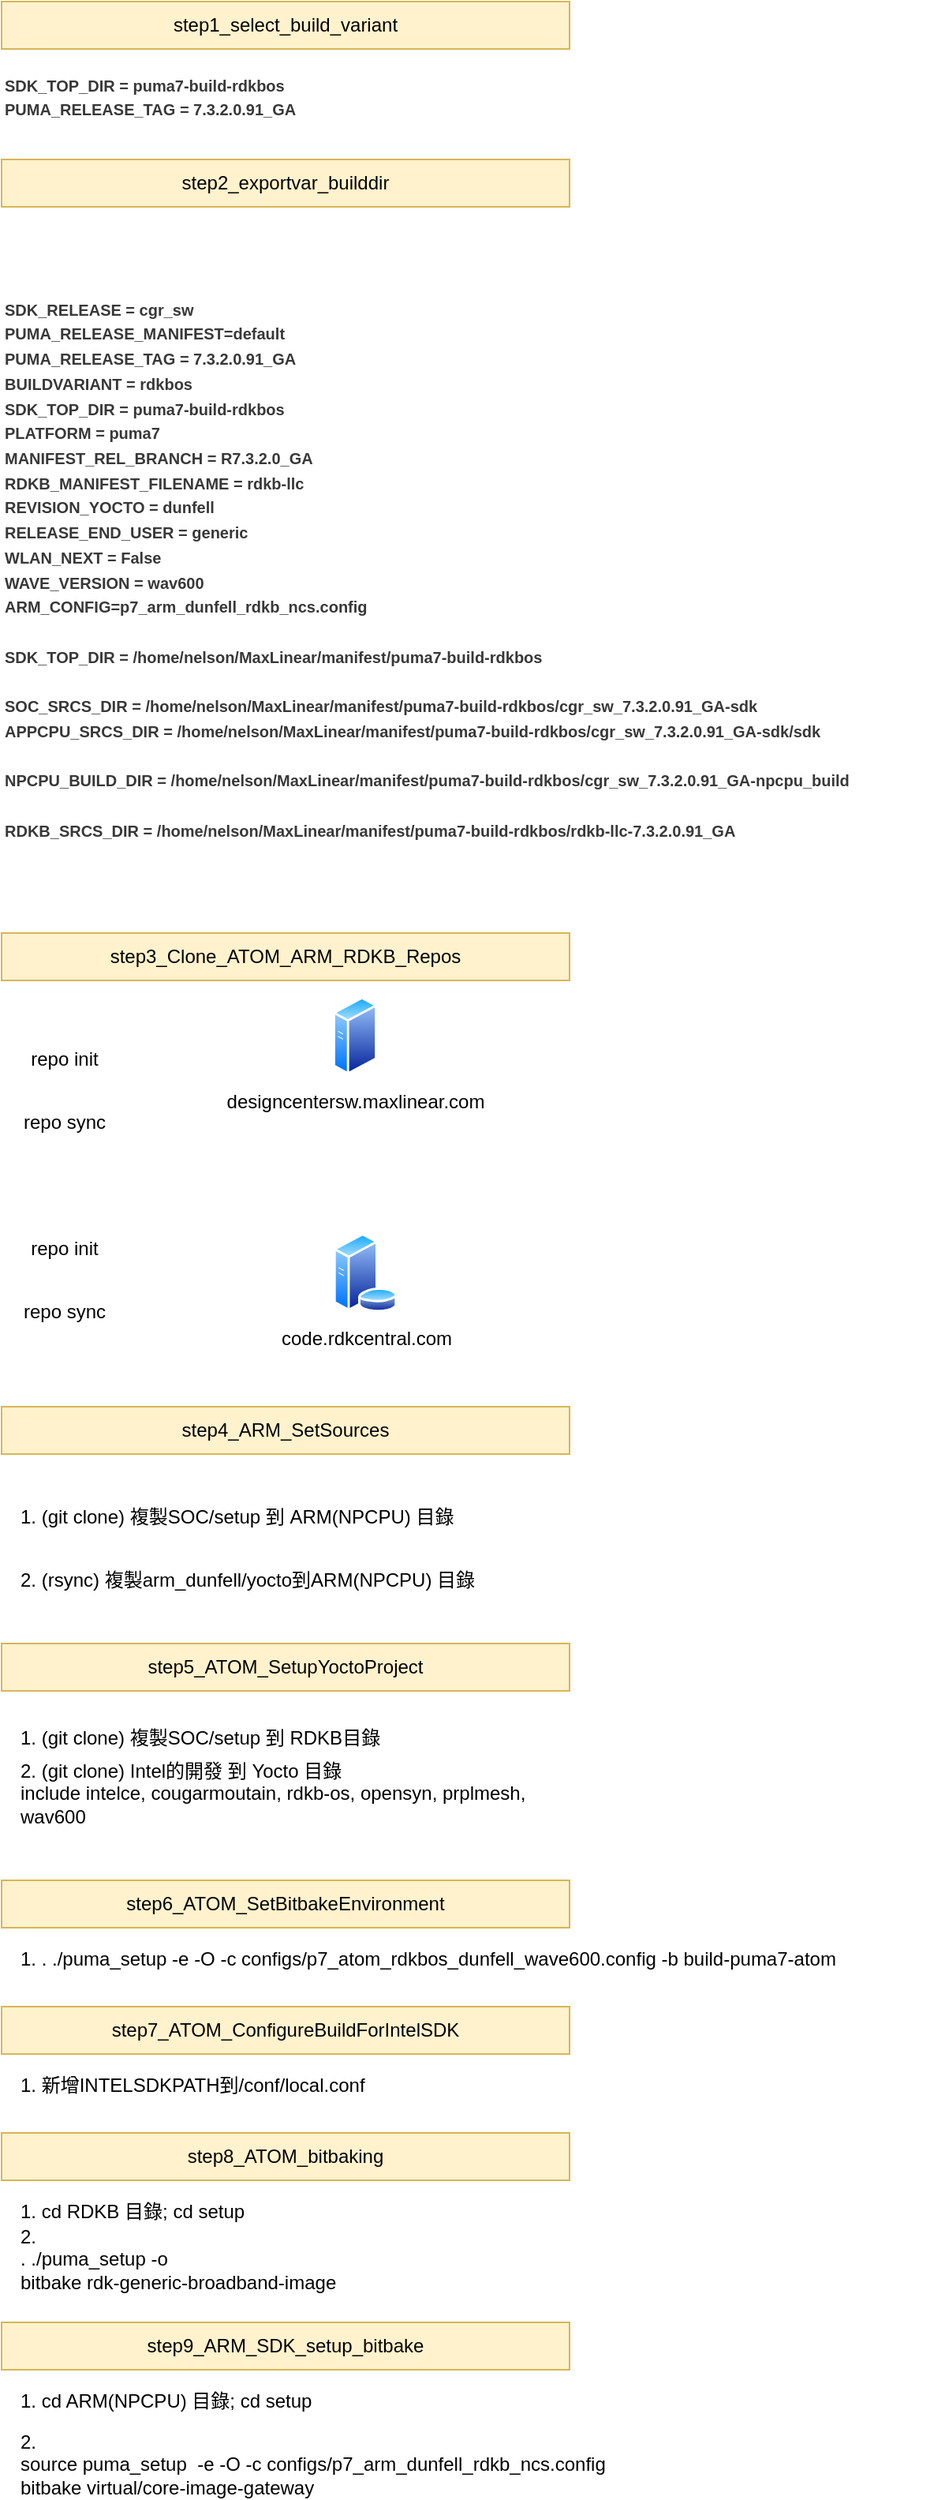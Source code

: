 <mxfile version="13.5.1" type="device"><diagram id="iJaoiErUEK4UDEQ0T1wG" name="Page-1"><mxGraphModel dx="709" dy="738" grid="1" gridSize="10" guides="1" tooltips="1" connect="1" arrows="1" fold="1" page="1" pageScale="1" pageWidth="827" pageHeight="1169" math="0" shadow="0"><root><mxCell id="0"/><mxCell id="1" parent="0"/><mxCell id="9vyPliycO6k2DZLp_pK8-3" value="designcentersw.maxlinear.com" style="aspect=fixed;perimeter=ellipsePerimeter;html=1;align=center;shadow=0;dashed=0;spacingTop=3;image;image=img/lib/active_directory/generic_server.svg;" vertex="1" parent="1"><mxGeometry x="210" y="640" width="28.0" height="50" as="geometry"/></mxCell><mxCell id="9vyPliycO6k2DZLp_pK8-4" value="repo init" style="text;html=1;strokeColor=none;fillColor=none;align=center;verticalAlign=middle;whiteSpace=wrap;rounded=0;" vertex="1" parent="1"><mxGeometry y="670" width="80" height="20" as="geometry"/></mxCell><mxCell id="9vyPliycO6k2DZLp_pK8-5" value="repo sync" style="text;html=1;strokeColor=none;fillColor=none;align=center;verticalAlign=middle;whiteSpace=wrap;rounded=0;" vertex="1" parent="1"><mxGeometry y="710" width="80" height="20" as="geometry"/></mxCell><mxCell id="9vyPliycO6k2DZLp_pK8-6" value="repo init" style="text;html=1;strokeColor=none;fillColor=none;align=center;verticalAlign=middle;whiteSpace=wrap;rounded=0;" vertex="1" parent="1"><mxGeometry y="790" width="80" height="20" as="geometry"/></mxCell><mxCell id="9vyPliycO6k2DZLp_pK8-7" value="repo sync" style="text;html=1;strokeColor=none;fillColor=none;align=center;verticalAlign=middle;whiteSpace=wrap;rounded=0;" vertex="1" parent="1"><mxGeometry y="830" width="80" height="20" as="geometry"/></mxCell><mxCell id="9vyPliycO6k2DZLp_pK8-8" value="step3_Clone_ATOM_ARM_RDKB_Repos" style="rounded=0;whiteSpace=wrap;html=1;fillColor=#fff2cc;strokeColor=#d6b656;align=center;" vertex="1" parent="1"><mxGeometry y="600" width="360" height="30" as="geometry"/></mxCell><mxCell id="9vyPliycO6k2DZLp_pK8-9" value="step1_select_build_variant" style="rounded=0;whiteSpace=wrap;html=1;fillColor=#fff2cc;strokeColor=#d6b656;align=center;" vertex="1" parent="1"><mxGeometry y="10" width="360" height="30" as="geometry"/></mxCell><mxCell id="9vyPliycO6k2DZLp_pK8-10" value="step2_exportvar_builddir" style="rounded=0;whiteSpace=wrap;html=1;fillColor=#fff2cc;strokeColor=#d6b656;align=center;" vertex="1" parent="1"><mxGeometry y="110" width="360" height="30" as="geometry"/></mxCell><mxCell id="9vyPliycO6k2DZLp_pK8-11" value="code.rdkcentral.com" style="aspect=fixed;perimeter=ellipsePerimeter;html=1;align=center;shadow=0;dashed=0;spacingTop=3;image;image=img/lib/active_directory/database_server.svg;" vertex="1" parent="1"><mxGeometry x="210" y="790" width="41" height="50" as="geometry"/></mxCell><mxCell id="9vyPliycO6k2DZLp_pK8-12" value="&lt;font style=&quot;font-size: 10px&quot;&gt;&lt;b&gt;&lt;span style=&quot;color: rgb(56 , 56 , 56) ; font-family: , &amp;#34;blinkmacsystemfont&amp;#34; , &amp;#34;segoe ui&amp;#34; , &amp;#34;roboto&amp;#34; , &amp;#34;oxygen&amp;#34; , &amp;#34;ubuntu&amp;#34; , &amp;#34;cantarell&amp;#34; , &amp;#34;fira sans&amp;#34; , &amp;#34;droid sans&amp;#34; , &amp;#34;helvetica neue&amp;#34; , sans-serif&quot;&gt;&lt;font&gt;SDK_TOP_DIR =&amp;nbsp;puma7-build-rdkbos&lt;br&gt;&lt;/font&gt;&lt;/span&gt;&lt;span style=&quot;color: rgb(56 , 56 , 56) ; font-family: , &amp;#34;blinkmacsystemfont&amp;#34; , &amp;#34;segoe ui&amp;#34; , &amp;#34;roboto&amp;#34; , &amp;#34;oxygen&amp;#34; , &amp;#34;ubuntu&amp;#34; , &amp;#34;cantarell&amp;#34; , &amp;#34;fira sans&amp;#34; , &amp;#34;droid sans&amp;#34; , &amp;#34;helvetica neue&amp;#34; , sans-serif&quot;&gt;PUMA_RELEASE_TAG =&amp;nbsp;7.3.2.0.91_GA&lt;/span&gt;&lt;/b&gt;&lt;/font&gt;&lt;span style=&quot;color: rgb(56 , 56 , 56) ; font-family: , &amp;#34;blinkmacsystemfont&amp;#34; , &amp;#34;segoe ui&amp;#34; , &amp;#34;roboto&amp;#34; , &amp;#34;oxygen&amp;#34; , &amp;#34;ubuntu&amp;#34; , &amp;#34;cantarell&amp;#34; , &amp;#34;fira sans&amp;#34; , &amp;#34;droid sans&amp;#34; , &amp;#34;helvetica neue&amp;#34; , sans-serif&quot;&gt;&lt;font style=&quot;font-size: 10px&quot;&gt;&lt;br&gt;&lt;/font&gt;&lt;/span&gt;" style="text;html=1;strokeColor=none;fillColor=none;align=left;verticalAlign=middle;whiteSpace=wrap;rounded=0;" vertex="1" parent="1"><mxGeometry y="60" width="360" height="20" as="geometry"/></mxCell><mxCell id="9vyPliycO6k2DZLp_pK8-13" value="&lt;div style=&quot;margin: 0px ; padding: 0px ; border: 0px ; line-height: 1.571em ; color: rgb(56 , 56 , 56) ; font-size: 10px&quot;&gt;&lt;font style=&quot;font-size: 10px&quot;&gt;&lt;b&gt;SDK_RELEASE = cgr_sw&lt;br style=&quot;font-size: 10px&quot;&gt;&lt;/b&gt;&lt;/font&gt;&lt;/div&gt;&lt;div style=&quot;margin: 0px ; padding: 0px ; border: 0px ; line-height: 1.571em ; color: rgb(56 , 56 , 56) ; font-size: 10px&quot;&gt;&lt;font style=&quot;font-size: 10px&quot;&gt;&lt;b&gt;PUMA_RELEASE_MANIFEST=default&lt;br style=&quot;font-size: 10px&quot;&gt;&lt;/b&gt;&lt;/font&gt;&lt;/div&gt;&lt;div style=&quot;margin: 0px ; padding: 0px ; border: 0px ; line-height: 1.571em ; color: rgb(56 , 56 , 56) ; font-size: 10px&quot;&gt;&lt;font style=&quot;font-size: 10px&quot;&gt;&lt;b&gt;PUMA_RELEASE_TAG =&amp;nbsp;7.3.2.0.91_GA&lt;br style=&quot;font-size: 10px&quot;&gt;&lt;/b&gt;&lt;/font&gt;&lt;/div&gt;&lt;div style=&quot;margin: 0px ; padding: 0px ; border: 0px ; line-height: 1.571em ; color: rgb(56 , 56 , 56) ; font-size: 10px&quot;&gt;&lt;font style=&quot;font-size: 10px&quot;&gt;&lt;b&gt;BUILDVARIANT = rdkbos&lt;br style=&quot;font-size: 10px&quot;&gt;&lt;/b&gt;&lt;/font&gt;&lt;/div&gt;&lt;div style=&quot;margin: 0px ; padding: 0px ; border: 0px ; line-height: 1.571em ; color: rgb(56 , 56 , 56) ; font-size: 10px&quot;&gt;&lt;font style=&quot;font-size: 10px&quot;&gt;&lt;b&gt;SDK_TOP_DIR =&amp;nbsp;puma7-build-rdkbos&lt;br style=&quot;font-size: 10px&quot;&gt;&lt;/b&gt;&lt;/font&gt;&lt;/div&gt;&lt;div style=&quot;margin: 0px ; padding: 0px ; border: 0px ; line-height: 1.571em ; color: rgb(56 , 56 , 56) ; font-size: 10px&quot;&gt;&lt;font style=&quot;font-size: 10px&quot;&gt;&lt;b&gt;PLATFORM = puma7&lt;br style=&quot;font-size: 10px&quot;&gt;&lt;/b&gt;&lt;/font&gt;&lt;/div&gt;&lt;div style=&quot;margin: 0px ; padding: 0px ; border: 0px ; line-height: 1.571em ; color: rgb(56 , 56 , 56) ; font-size: 10px&quot;&gt;&lt;font style=&quot;font-size: 10px&quot;&gt;&lt;b&gt;MANIFEST_REL_BRANCH =&amp;nbsp;R7.3.2.0_GA&lt;br style=&quot;font-size: 10px&quot;&gt;&lt;/b&gt;&lt;/font&gt;&lt;/div&gt;&lt;div style=&quot;margin: 0px ; padding: 0px ; border: 0px ; line-height: 1.571em ; color: rgb(56 , 56 , 56) ; font-size: 10px&quot;&gt;&lt;font style=&quot;font-size: 10px&quot;&gt;&lt;b&gt;RDKB_MANIFEST_FILENAME =&amp;nbsp;rdkb-llc&lt;/b&gt;&lt;/font&gt;&lt;/div&gt;&lt;div style=&quot;margin: 0px ; padding: 0px ; border: 0px ; line-height: 1.571em ; color: rgb(56 , 56 , 56) ; font-size: 10px&quot;&gt;&lt;font style=&quot;font-size: 10px&quot;&gt;&lt;b&gt;REVISION_YOCTO = dunfell&lt;br style=&quot;font-size: 10px&quot;&gt;&lt;/b&gt;&lt;/font&gt;&lt;/div&gt;&lt;div style=&quot;margin: 0px ; padding: 0px ; border: 0px ; line-height: 1.571em ; color: rgb(56 , 56 , 56) ; font-size: 10px&quot;&gt;&lt;font style=&quot;font-size: 10px&quot;&gt;&lt;b&gt;RELEASE_END_USER = generic&lt;br style=&quot;font-size: 10px&quot;&gt;&lt;/b&gt;&lt;/font&gt;&lt;/div&gt;&lt;div style=&quot;margin: 0px ; padding: 0px ; border: 0px ; line-height: 1.571em ; color: rgb(56 , 56 , 56) ; font-size: 10px&quot;&gt;&lt;font style=&quot;font-size: 10px&quot;&gt;&lt;b&gt;WLAN_NEXT = False&lt;br style=&quot;font-size: 10px&quot;&gt;&lt;/b&gt;&lt;/font&gt;&lt;/div&gt;&lt;div style=&quot;margin: 0px ; padding: 0px ; border: 0px ; line-height: 1.571em ; color: rgb(56 , 56 , 56) ; font-size: 10px&quot;&gt;&lt;font style=&quot;font-size: 10px&quot;&gt;&lt;b&gt;WAVE_VERSION = wav600&lt;br style=&quot;font-size: 10px&quot;&gt;&lt;/b&gt;&lt;/font&gt;&lt;/div&gt;&lt;div style=&quot;margin: 0px ; padding: 0px ; border: 0px ; line-height: 1.571em ; color: rgb(56 , 56 , 56) ; font-size: 10px&quot;&gt;&lt;font style=&quot;font-size: 10px&quot;&gt;&lt;b&gt;ARM_CONFIG=p7_arm_dunfell_rdkb_ncs.config&lt;br style=&quot;font-size: 10px&quot;&gt;&lt;/b&gt;&lt;/font&gt;&lt;/div&gt;&lt;div style=&quot;margin: 0px ; padding: 0px ; border: 0px ; line-height: 1.571em ; color: rgb(56 , 56 , 56) ; font-size: 10px&quot;&gt;&lt;font style=&quot;font-size: 10px&quot;&gt;&lt;b&gt;&lt;br style=&quot;font-size: 10px&quot;&gt;&lt;/b&gt;&lt;/font&gt;&lt;/div&gt;&lt;div style=&quot;margin: 0px ; padding: 0px ; border: 0px ; line-height: 1.571em ; color: rgb(56 , 56 , 56) ; font-size: 10px&quot;&gt;&lt;font style=&quot;font-size: 10px&quot;&gt;&lt;b&gt;SDK_TOP_DIR = /home/nelson/MaxLinear/manifest/puma7-build-rdkbos&lt;br style=&quot;font-size: 10px&quot;&gt;&lt;/b&gt;&lt;/font&gt;&lt;/div&gt;&lt;div style=&quot;margin: 0px ; padding: 0px ; border: 0px ; line-height: 1.571em ; color: rgb(56 , 56 , 56) ; font-size: 10px&quot;&gt;&lt;font style=&quot;font-size: 10px&quot;&gt;&lt;b&gt;&lt;br style=&quot;font-size: 10px&quot;&gt;&lt;/b&gt;&lt;/font&gt;&lt;/div&gt;&lt;div style=&quot;margin: 0px ; padding: 0px ; border: 0px ; line-height: 1.571em ; color: rgb(56 , 56 , 56) ; font-size: 10px&quot;&gt;&lt;font style=&quot;font-size: 10px&quot;&gt;&lt;b&gt;SOC_SRCS_DIR =&amp;nbsp;/home/nelson/MaxLinear/manifest/puma7-build-rdkbos/cgr_sw_7.3.2.0.91_GA-sdk&lt;br style=&quot;font-size: 10px&quot;&gt;&lt;/b&gt;&lt;/font&gt;&lt;/div&gt;&lt;div style=&quot;margin: 0px ; padding: 0px ; border: 0px ; line-height: 1.571em ; color: rgb(56 , 56 , 56) ; font-size: 10px&quot;&gt;&lt;font style=&quot;font-size: 10px&quot;&gt;&lt;b&gt;APPCPU_SRCS_DIR =&amp;nbsp;/home/nelson/MaxLinear/manifest/puma7-build-rdkbos/cgr_sw_7.3.2.0.91_GA-sdk/sdk&lt;br style=&quot;font-size: 10px&quot;&gt;&lt;/b&gt;&lt;/font&gt;&lt;/div&gt;&lt;div style=&quot;margin: 0px ; padding: 0px ; border: 0px ; line-height: 1.571em ; color: rgb(56 , 56 , 56) ; font-size: 10px&quot;&gt;&lt;font style=&quot;font-size: 10px&quot;&gt;&lt;b&gt;&lt;br style=&quot;font-size: 10px&quot;&gt;&lt;/b&gt;&lt;/font&gt;&lt;/div&gt;&lt;div style=&quot;margin: 0px ; padding: 0px ; border: 0px ; line-height: 1.571em ; color: rgb(56 , 56 , 56) ; font-size: 10px&quot;&gt;&lt;font style=&quot;font-size: 10px&quot;&gt;&lt;b&gt;NPCPU_BUILD_DIR =&amp;nbsp;/home/nelson/MaxLinear/manifest/puma7-build-rdkbos/cgr_sw_7.3.2.0.91_GA-npcpu_build&lt;br style=&quot;font-size: 10px&quot;&gt;&lt;/b&gt;&lt;/font&gt;&lt;/div&gt;&lt;div style=&quot;margin: 0px ; padding: 0px ; border: 0px ; line-height: 1.571em ; color: rgb(56 , 56 , 56) ; font-size: 10px&quot;&gt;&lt;font style=&quot;font-size: 10px&quot;&gt;&lt;b&gt;&lt;br style=&quot;font-size: 10px&quot;&gt;&lt;/b&gt;&lt;/font&gt;&lt;/div&gt;&lt;div style=&quot;margin: 0px ; padding: 0px ; border: 0px ; line-height: 1.571em ; color: rgb(56 , 56 , 56) ; font-size: 10px&quot;&gt;&lt;font style=&quot;font-size: 10px&quot;&gt;&lt;b&gt;RDKB_SRCS_DIR =&amp;nbsp;/home/nelson/MaxLinear/manifest/puma7-build-rdkbos/rdkb-llc-7.3.2.0.91_GA&lt;/b&gt;&lt;/font&gt;&lt;/div&gt;" style="text;html=1;strokeColor=none;fillColor=none;align=left;verticalAlign=middle;whiteSpace=wrap;rounded=0;fontSize=10;" vertex="1" parent="1"><mxGeometry y="150" width="560" height="440" as="geometry"/></mxCell><mxCell id="9vyPliycO6k2DZLp_pK8-14" value="step4_ARM_SetSources" style="rounded=0;whiteSpace=wrap;html=1;fillColor=#fff2cc;strokeColor=#d6b656;align=center;" vertex="1" parent="1"><mxGeometry y="900" width="360" height="30" as="geometry"/></mxCell><mxCell id="9vyPliycO6k2DZLp_pK8-15" value="step5_ATOM_SetupYoctoProject" style="rounded=0;whiteSpace=wrap;html=1;fillColor=#fff2cc;strokeColor=#d6b656;align=center;" vertex="1" parent="1"><mxGeometry y="1050" width="360" height="30" as="geometry"/></mxCell><mxCell id="9vyPliycO6k2DZLp_pK8-16" value="step6_ATOM_SetBitbakeEnvironment" style="rounded=0;whiteSpace=wrap;html=1;fillColor=#fff2cc;strokeColor=#d6b656;align=center;" vertex="1" parent="1"><mxGeometry y="1200" width="360" height="30" as="geometry"/></mxCell><mxCell id="9vyPliycO6k2DZLp_pK8-17" value="step7_ATOM_ConfigureBuildForIntelSDK" style="rounded=0;whiteSpace=wrap;html=1;fillColor=#fff2cc;strokeColor=#d6b656;align=center;" vertex="1" parent="1"><mxGeometry y="1280" width="360" height="30" as="geometry"/></mxCell><mxCell id="9vyPliycO6k2DZLp_pK8-18" value="step8_ATOM_bitbaking" style="rounded=0;whiteSpace=wrap;html=1;fillColor=#fff2cc;strokeColor=#d6b656;align=center;" vertex="1" parent="1"><mxGeometry y="1360" width="360" height="30" as="geometry"/></mxCell><mxCell id="9vyPliycO6k2DZLp_pK8-19" value="step9_ARM_SDK_setup_bitbake" style="rounded=0;whiteSpace=wrap;html=1;fillColor=#fff2cc;strokeColor=#d6b656;align=center;" vertex="1" parent="1"><mxGeometry y="1480" width="360" height="30" as="geometry"/></mxCell><mxCell id="9vyPliycO6k2DZLp_pK8-20" value="1. (git clone) 複製SOC/setup 到 ARM(NPCPU) 目錄" style="text;html=1;strokeColor=none;fillColor=none;align=left;verticalAlign=middle;whiteSpace=wrap;rounded=0;" vertex="1" parent="1"><mxGeometry x="10" y="960" width="350" height="20" as="geometry"/></mxCell><mxCell id="9vyPliycO6k2DZLp_pK8-21" value="2. (rsync) 複製arm_dunfell/yocto到ARM(NPCPU) 目錄" style="text;html=1;strokeColor=none;fillColor=none;align=left;verticalAlign=middle;whiteSpace=wrap;rounded=0;" vertex="1" parent="1"><mxGeometry x="10" y="1000" width="350" height="20" as="geometry"/></mxCell><mxCell id="9vyPliycO6k2DZLp_pK8-22" value="1. (git clone) 複製SOC/setup 到 RDKB目錄" style="text;html=1;strokeColor=none;fillColor=none;align=left;verticalAlign=middle;whiteSpace=wrap;rounded=0;" vertex="1" parent="1"><mxGeometry x="10" y="1100" width="350" height="20" as="geometry"/></mxCell><mxCell id="9vyPliycO6k2DZLp_pK8-23" value="2. (git clone) Intel的開發 到 Yocto 目錄&lt;br&gt;include intelce, cougarmoutain, rdkb-os, opensyn, prplmesh, wav600" style="text;html=1;strokeColor=none;fillColor=none;align=left;verticalAlign=middle;whiteSpace=wrap;rounded=0;" vertex="1" parent="1"><mxGeometry x="10" y="1120" width="350" height="50" as="geometry"/></mxCell><mxCell id="9vyPliycO6k2DZLp_pK8-24" value="1.&amp;nbsp;. ./puma_setup -e -O -c configs/p7_atom_rdkbos_dunfell_wave600.config -b build-puma7-atom" style="text;html=1;strokeColor=none;fillColor=none;align=left;verticalAlign=middle;whiteSpace=wrap;rounded=0;" vertex="1" parent="1"><mxGeometry x="10" y="1240" width="580" height="20" as="geometry"/></mxCell><mxCell id="9vyPliycO6k2DZLp_pK8-25" value="1. 新增INTELSDKPATH到/conf/local.conf" style="text;html=1;strokeColor=none;fillColor=none;align=left;verticalAlign=middle;whiteSpace=wrap;rounded=0;" vertex="1" parent="1"><mxGeometry x="10" y="1320" width="580" height="20" as="geometry"/></mxCell><mxCell id="9vyPliycO6k2DZLp_pK8-26" value="1. cd RDKB 目錄; cd setup" style="text;html=1;strokeColor=none;fillColor=none;align=left;verticalAlign=middle;whiteSpace=wrap;rounded=0;" vertex="1" parent="1"><mxGeometry x="10" y="1400" width="580" height="20" as="geometry"/></mxCell><mxCell id="9vyPliycO6k2DZLp_pK8-27" value="2. &lt;br&gt;. ./puma_setup -o&lt;br&gt;bitbake rdk-generic-broadband-image" style="text;html=1;strokeColor=none;fillColor=none;align=left;verticalAlign=middle;whiteSpace=wrap;rounded=0;" vertex="1" parent="1"><mxGeometry x="10" y="1420" width="580" height="40" as="geometry"/></mxCell><mxCell id="9vyPliycO6k2DZLp_pK8-28" value="1. cd ARM(NPCPU) 目錄; cd setup" style="text;html=1;strokeColor=none;fillColor=none;align=left;verticalAlign=middle;whiteSpace=wrap;rounded=0;" vertex="1" parent="1"><mxGeometry x="10" y="1520" width="580" height="20" as="geometry"/></mxCell><mxCell id="9vyPliycO6k2DZLp_pK8-29" value="2. &lt;br&gt;source puma_setup&amp;nbsp; -e -O -c configs/p7_arm_dunfell_rdkb_ncs.config&lt;br&gt;bitbake virtual/core-image-gateway" style="text;html=1;strokeColor=none;fillColor=none;align=left;verticalAlign=middle;whiteSpace=wrap;rounded=0;" vertex="1" parent="1"><mxGeometry x="10" y="1550" width="580" height="40" as="geometry"/></mxCell></root></mxGraphModel></diagram></mxfile>